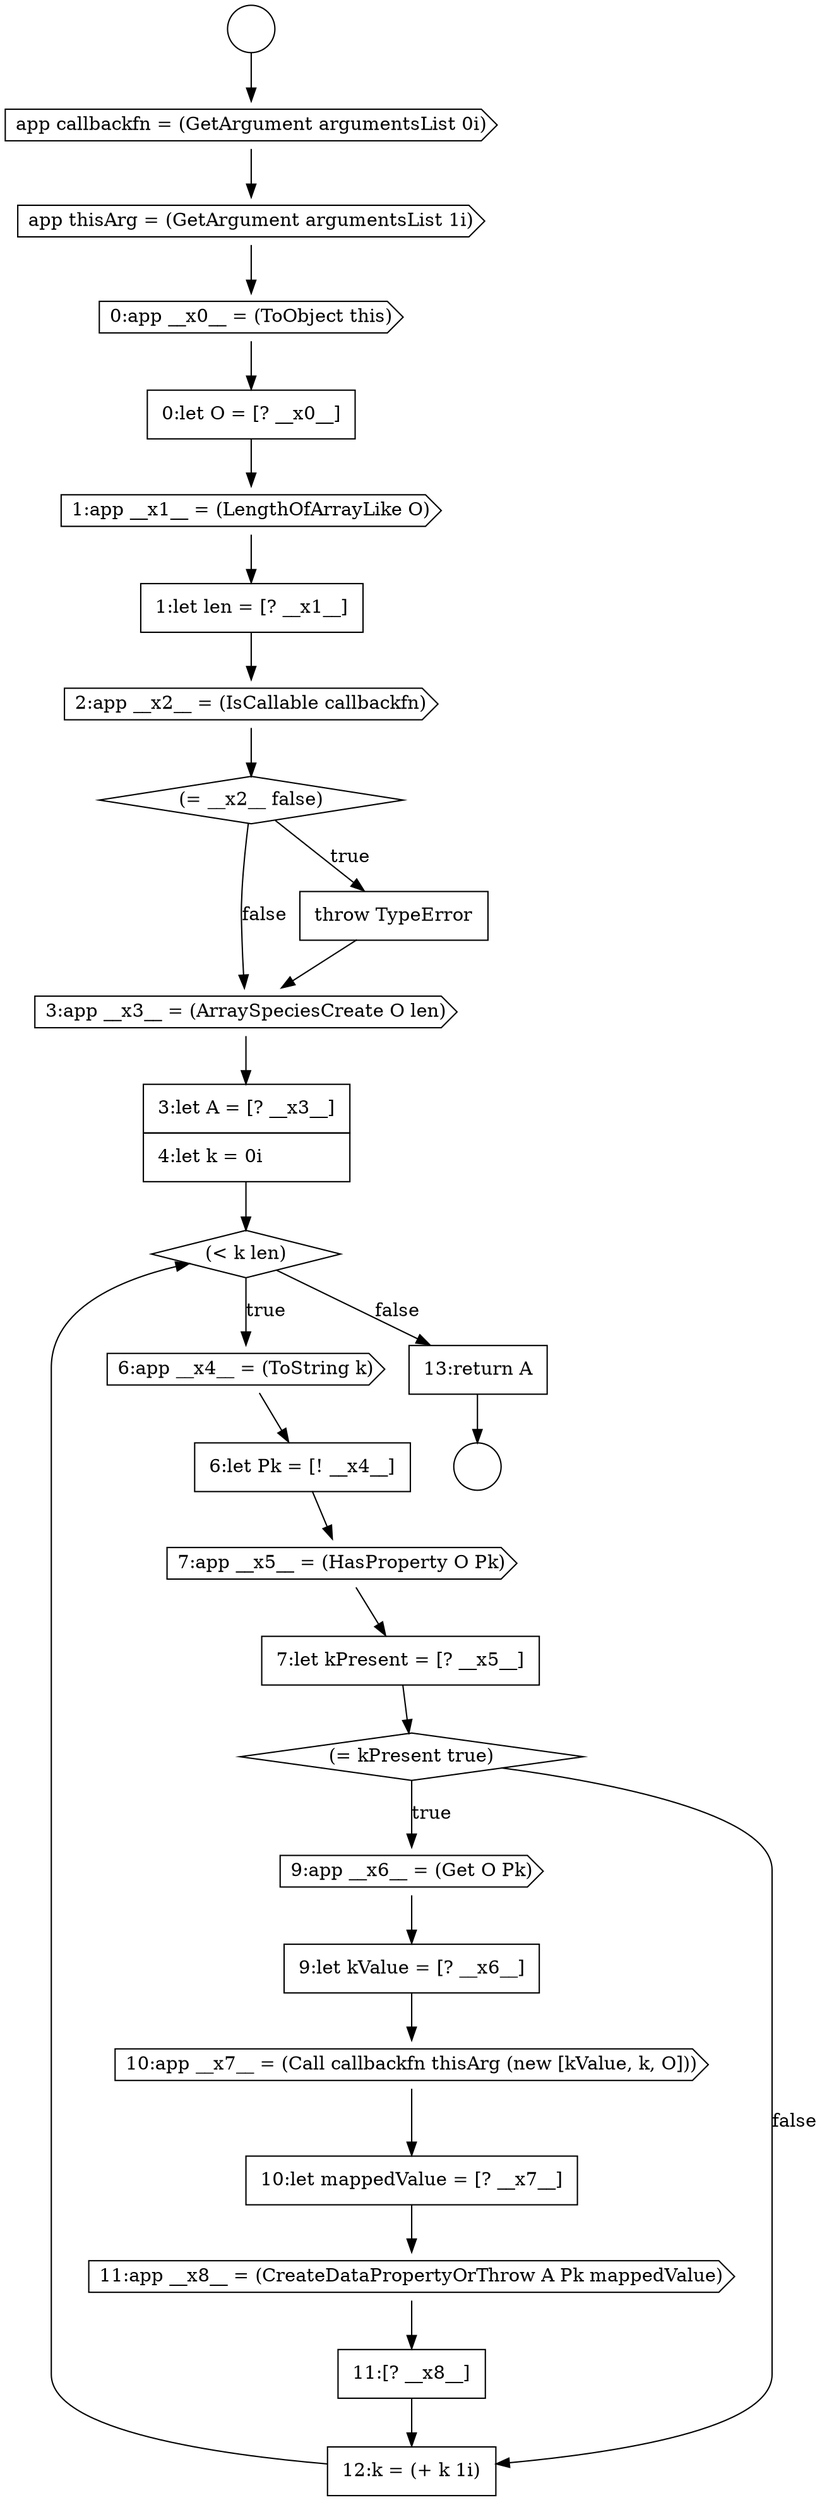 digraph {
  node16196 [shape=none, margin=0, label=<<font color="black">
    <table border="0" cellborder="1" cellspacing="0" cellpadding="10">
      <tr><td align="left">1:let len = [? __x1__]</td></tr>
    </table>
  </font>> color="black" fillcolor="white" style=filled]
  node16211 [shape=none, margin=0, label=<<font color="black">
    <table border="0" cellborder="1" cellspacing="0" cellpadding="10">
      <tr><td align="left">10:let mappedValue = [? __x7__]</td></tr>
    </table>
  </font>> color="black" fillcolor="white" style=filled]
  node16208 [shape=cds, label=<<font color="black">9:app __x6__ = (Get O Pk)</font>> color="black" fillcolor="white" style=filled]
  node16191 [shape=cds, label=<<font color="black">app callbackfn = (GetArgument argumentsList 0i)</font>> color="black" fillcolor="white" style=filled]
  node16204 [shape=none, margin=0, label=<<font color="black">
    <table border="0" cellborder="1" cellspacing="0" cellpadding="10">
      <tr><td align="left">6:let Pk = [! __x4__]</td></tr>
    </table>
  </font>> color="black" fillcolor="white" style=filled]
  node16200 [shape=cds, label=<<font color="black">3:app __x3__ = (ArraySpeciesCreate O len)</font>> color="black" fillcolor="white" style=filled]
  node16195 [shape=cds, label=<<font color="black">1:app __x1__ = (LengthOfArrayLike O)</font>> color="black" fillcolor="white" style=filled]
  node16201 [shape=none, margin=0, label=<<font color="black">
    <table border="0" cellborder="1" cellspacing="0" cellpadding="10">
      <tr><td align="left">3:let A = [? __x3__]</td></tr>
      <tr><td align="left">4:let k = 0i</td></tr>
    </table>
  </font>> color="black" fillcolor="white" style=filled]
  node16194 [shape=none, margin=0, label=<<font color="black">
    <table border="0" cellborder="1" cellspacing="0" cellpadding="10">
      <tr><td align="left">0:let O = [? __x0__]</td></tr>
    </table>
  </font>> color="black" fillcolor="white" style=filled]
  node16214 [shape=none, margin=0, label=<<font color="black">
    <table border="0" cellborder="1" cellspacing="0" cellpadding="10">
      <tr><td align="left">12:k = (+ k 1i)</td></tr>
    </table>
  </font>> color="black" fillcolor="white" style=filled]
  node16202 [shape=diamond, label=<<font color="black">(&lt; k len)</font>> color="black" fillcolor="white" style=filled]
  node16206 [shape=none, margin=0, label=<<font color="black">
    <table border="0" cellborder="1" cellspacing="0" cellpadding="10">
      <tr><td align="left">7:let kPresent = [? __x5__]</td></tr>
    </table>
  </font>> color="black" fillcolor="white" style=filled]
  node16197 [shape=cds, label=<<font color="black">2:app __x2__ = (IsCallable callbackfn)</font>> color="black" fillcolor="white" style=filled]
  node16190 [shape=circle label=" " color="black" fillcolor="white" style=filled]
  node16203 [shape=cds, label=<<font color="black">6:app __x4__ = (ToString k)</font>> color="black" fillcolor="white" style=filled]
  node16210 [shape=cds, label=<<font color="black">10:app __x7__ = (Call callbackfn thisArg (new [kValue, k, O]))</font>> color="black" fillcolor="white" style=filled]
  node16205 [shape=cds, label=<<font color="black">7:app __x5__ = (HasProperty O Pk)</font>> color="black" fillcolor="white" style=filled]
  node16215 [shape=none, margin=0, label=<<font color="black">
    <table border="0" cellborder="1" cellspacing="0" cellpadding="10">
      <tr><td align="left">13:return A</td></tr>
    </table>
  </font>> color="black" fillcolor="white" style=filled]
  node16189 [shape=circle label=" " color="black" fillcolor="white" style=filled]
  node16199 [shape=none, margin=0, label=<<font color="black">
    <table border="0" cellborder="1" cellspacing="0" cellpadding="10">
      <tr><td align="left">throw TypeError</td></tr>
    </table>
  </font>> color="black" fillcolor="white" style=filled]
  node16209 [shape=none, margin=0, label=<<font color="black">
    <table border="0" cellborder="1" cellspacing="0" cellpadding="10">
      <tr><td align="left">9:let kValue = [? __x6__]</td></tr>
    </table>
  </font>> color="black" fillcolor="white" style=filled]
  node16212 [shape=cds, label=<<font color="black">11:app __x8__ = (CreateDataPropertyOrThrow A Pk mappedValue)</font>> color="black" fillcolor="white" style=filled]
  node16213 [shape=none, margin=0, label=<<font color="black">
    <table border="0" cellborder="1" cellspacing="0" cellpadding="10">
      <tr><td align="left">11:[? __x8__]</td></tr>
    </table>
  </font>> color="black" fillcolor="white" style=filled]
  node16198 [shape=diamond, label=<<font color="black">(= __x2__ false)</font>> color="black" fillcolor="white" style=filled]
  node16193 [shape=cds, label=<<font color="black">0:app __x0__ = (ToObject this)</font>> color="black" fillcolor="white" style=filled]
  node16192 [shape=cds, label=<<font color="black">app thisArg = (GetArgument argumentsList 1i)</font>> color="black" fillcolor="white" style=filled]
  node16207 [shape=diamond, label=<<font color="black">(= kPresent true)</font>> color="black" fillcolor="white" style=filled]
  node16215 -> node16190 [ color="black"]
  node16207 -> node16208 [label=<<font color="black">true</font>> color="black"]
  node16207 -> node16214 [label=<<font color="black">false</font>> color="black"]
  node16192 -> node16193 [ color="black"]
  node16198 -> node16199 [label=<<font color="black">true</font>> color="black"]
  node16198 -> node16200 [label=<<font color="black">false</font>> color="black"]
  node16204 -> node16205 [ color="black"]
  node16195 -> node16196 [ color="black"]
  node16205 -> node16206 [ color="black"]
  node16199 -> node16200 [ color="black"]
  node16208 -> node16209 [ color="black"]
  node16211 -> node16212 [ color="black"]
  node16197 -> node16198 [ color="black"]
  node16203 -> node16204 [ color="black"]
  node16213 -> node16214 [ color="black"]
  node16193 -> node16194 [ color="black"]
  node16214 -> node16202 [ color="black"]
  node16209 -> node16210 [ color="black"]
  node16194 -> node16195 [ color="black"]
  node16210 -> node16211 [ color="black"]
  node16202 -> node16203 [label=<<font color="black">true</font>> color="black"]
  node16202 -> node16215 [label=<<font color="black">false</font>> color="black"]
  node16206 -> node16207 [ color="black"]
  node16212 -> node16213 [ color="black"]
  node16200 -> node16201 [ color="black"]
  node16201 -> node16202 [ color="black"]
  node16189 -> node16191 [ color="black"]
  node16191 -> node16192 [ color="black"]
  node16196 -> node16197 [ color="black"]
}
